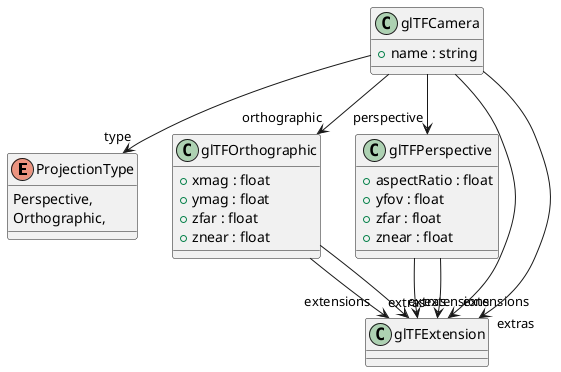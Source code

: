@startuml
enum ProjectionType {
    Perspective,
    Orthographic,
}
class glTFOrthographic {
    + xmag : float
    + ymag : float
    + zfar : float
    + znear : float
}
class glTFPerspective {
    + aspectRatio : float
    + yfov : float
    + zfar : float
    + znear : float
}
class glTFCamera {
    + name : string
}
glTFOrthographic --> "extensions" glTFExtension
glTFOrthographic --> "extras" glTFExtension
glTFPerspective --> "extensions" glTFExtension
glTFPerspective --> "extras" glTFExtension
glTFCamera --> "orthographic" glTFOrthographic
glTFCamera --> "perspective" glTFPerspective
glTFCamera --> "type" ProjectionType
glTFCamera --> "extensions" glTFExtension
glTFCamera --> "extras" glTFExtension
@enduml
